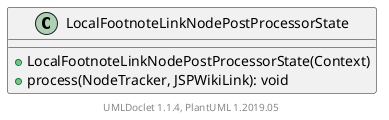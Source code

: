 @startuml

    class LocalFootnoteLinkNodePostProcessorState [[LocalFootnoteLinkNodePostProcessorState.html]] {
        +LocalFootnoteLinkNodePostProcessorState(Context)
        +process(NodeTracker, JSPWikiLink): void
    }


    center footer UMLDoclet 1.1.4, PlantUML 1.2019.05
@enduml
